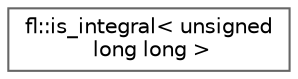 digraph "Graphical Class Hierarchy"
{
 // INTERACTIVE_SVG=YES
 // LATEX_PDF_SIZE
  bgcolor="transparent";
  edge [fontname=Helvetica,fontsize=10,labelfontname=Helvetica,labelfontsize=10];
  node [fontname=Helvetica,fontsize=10,shape=box,height=0.2,width=0.4];
  rankdir="LR";
  Node0 [id="Node000000",label="fl::is_integral\< unsigned\l long long \>",height=0.2,width=0.4,color="grey40", fillcolor="white", style="filled",URL="$df/db7/structfl_1_1is__integral_3_01unsigned_01long_01long_01_4.html",tooltip=" "];
}
